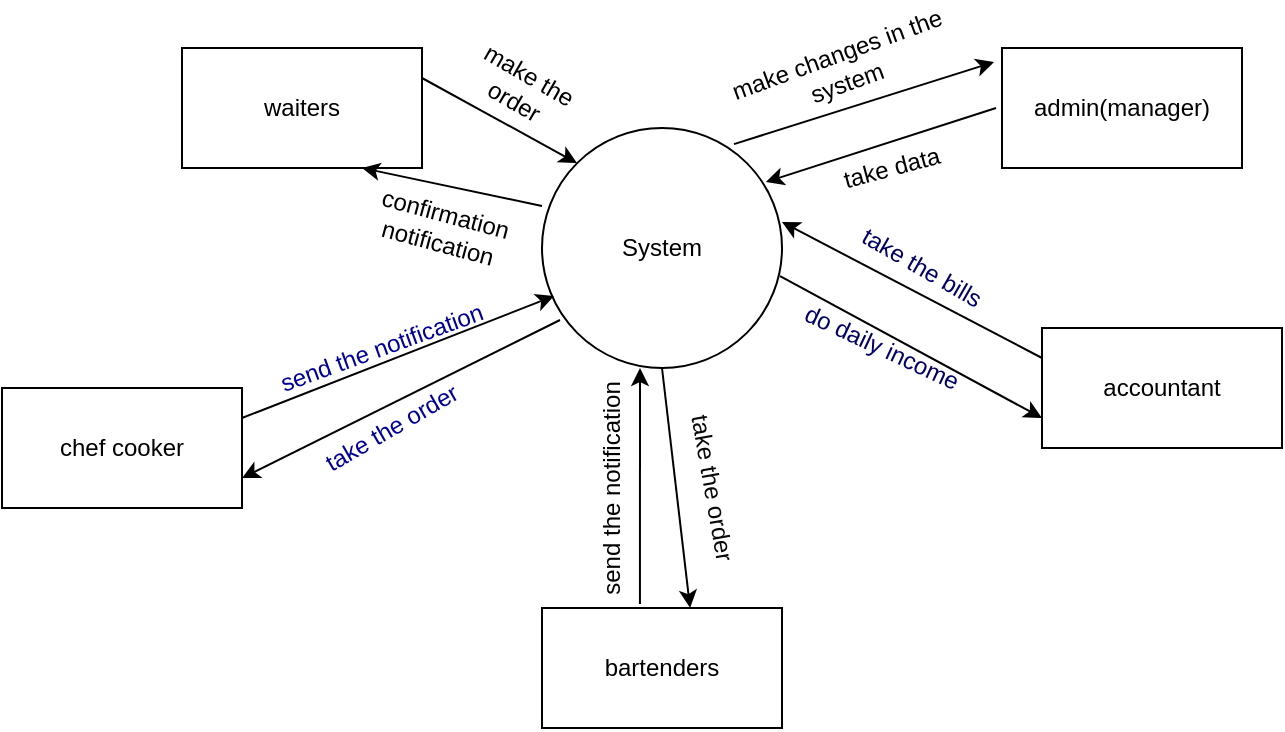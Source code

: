 <mxfile version="10.6.7" type="github"><diagram id="EfsroByWjG-2g5h33STF" name="Page-1"><mxGraphModel dx="840" dy="435" grid="1" gridSize="10" guides="1" tooltips="1" connect="1" arrows="1" fold="1" page="1" pageScale="1" pageWidth="850" pageHeight="1100" math="0" shadow="0"><root><mxCell id="0"/><mxCell id="1" parent="0"/><mxCell id="fO98neRXVyhaWzk-xmYU-1" value="waiters" style="rounded=0;whiteSpace=wrap;html=1;" vertex="1" parent="1"><mxGeometry x="140" y="70" width="120" height="60" as="geometry"/></mxCell><mxCell id="fO98neRXVyhaWzk-xmYU-2" value="chef cooker" style="rounded=0;whiteSpace=wrap;html=1;" vertex="1" parent="1"><mxGeometry x="50" y="240" width="120" height="60" as="geometry"/></mxCell><mxCell id="fO98neRXVyhaWzk-xmYU-3" value="admin(manager)" style="rounded=0;whiteSpace=wrap;html=1;" vertex="1" parent="1"><mxGeometry x="550" y="70" width="120" height="60" as="geometry"/></mxCell><mxCell id="fO98neRXVyhaWzk-xmYU-4" value="accountant" style="rounded=0;whiteSpace=wrap;html=1;" vertex="1" parent="1"><mxGeometry x="570" y="210" width="120" height="60" as="geometry"/></mxCell><mxCell id="fO98neRXVyhaWzk-xmYU-5" value="bartenders" style="rounded=0;whiteSpace=wrap;html=1;" vertex="1" parent="1"><mxGeometry x="320" y="350" width="120" height="60" as="geometry"/></mxCell><mxCell id="fO98neRXVyhaWzk-xmYU-6" value="System" style="ellipse;whiteSpace=wrap;html=1;aspect=fixed;" vertex="1" parent="1"><mxGeometry x="320" y="110" width="120" height="120" as="geometry"/></mxCell><mxCell id="fO98neRXVyhaWzk-xmYU-7" value="" style="endArrow=classic;html=1;entryX=0;entryY=0;entryDx=0;entryDy=0;exitX=1;exitY=0.25;exitDx=0;exitDy=0;" edge="1" parent="1" source="fO98neRXVyhaWzk-xmYU-1" target="fO98neRXVyhaWzk-xmYU-6"><mxGeometry width="50" height="50" relative="1" as="geometry"><mxPoint x="260" y="130" as="sourcePoint"/><mxPoint x="310" y="80" as="targetPoint"/></mxGeometry></mxCell><mxCell id="fO98neRXVyhaWzk-xmYU-8" value="" style="endArrow=classic;html=1;exitX=0;exitY=0.325;exitDx=0;exitDy=0;exitPerimeter=0;entryX=0.75;entryY=1;entryDx=0;entryDy=0;" edge="1" parent="1" source="fO98neRXVyhaWzk-xmYU-6" target="fO98neRXVyhaWzk-xmYU-1"><mxGeometry width="50" height="50" relative="1" as="geometry"><mxPoint x="290" y="200" as="sourcePoint"/><mxPoint x="250" y="150" as="targetPoint"/><Array as="points"/></mxGeometry></mxCell><mxCell id="fO98neRXVyhaWzk-xmYU-9" value="make the order" style="text;html=1;strokeColor=none;fillColor=none;align=center;verticalAlign=middle;whiteSpace=wrap;rounded=0;rotation=30;" vertex="1" parent="1"><mxGeometry x="270" y="80" width="80" height="20" as="geometry"/></mxCell><mxCell id="fO98neRXVyhaWzk-xmYU-13" value="confirmation notification" style="text;html=1;strokeColor=none;fillColor=none;align=center;verticalAlign=middle;whiteSpace=wrap;rounded=0;rotation=15;" vertex="1" parent="1"><mxGeometry x="250" y="150" width="40" height="20" as="geometry"/></mxCell><mxCell id="fO98neRXVyhaWzk-xmYU-16" value="" style="endArrow=classic;html=1;entryX=0.05;entryY=0.7;entryDx=0;entryDy=0;entryPerimeter=0;exitX=1;exitY=0.25;exitDx=0;exitDy=0;" edge="1" parent="1" source="fO98neRXVyhaWzk-xmYU-2" target="fO98neRXVyhaWzk-xmYU-6"><mxGeometry width="50" height="50" relative="1" as="geometry"><mxPoint x="170" y="280" as="sourcePoint"/><mxPoint x="220" y="230" as="targetPoint"/></mxGeometry></mxCell><mxCell id="fO98neRXVyhaWzk-xmYU-17" value="" style="endArrow=classic;html=1;exitX=0.075;exitY=0.8;exitDx=0;exitDy=0;exitPerimeter=0;entryX=1;entryY=0.75;entryDx=0;entryDy=0;" edge="1" parent="1" source="fO98neRXVyhaWzk-xmYU-6" target="fO98neRXVyhaWzk-xmYU-2"><mxGeometry width="50" height="50" relative="1" as="geometry"><mxPoint x="160" y="320" as="sourcePoint"/><mxPoint x="210" y="270" as="targetPoint"/></mxGeometry></mxCell><mxCell id="fO98neRXVyhaWzk-xmYU-18" value="&lt;font color=&quot;#000099&quot;&gt;send the notification&lt;/font&gt;" style="text;html=1;strokeColor=none;fillColor=none;align=center;verticalAlign=middle;whiteSpace=wrap;rounded=0;rotation=-20;" vertex="1" parent="1"><mxGeometry x="185" y="210" width="110" height="20" as="geometry"/></mxCell><mxCell id="fO98neRXVyhaWzk-xmYU-19" value="&lt;font color=&quot;#000099&quot;&gt;take the order&lt;/font&gt;" style="text;html=1;strokeColor=none;fillColor=none;align=center;verticalAlign=middle;whiteSpace=wrap;rounded=0;rotation=-30;" vertex="1" parent="1"><mxGeometry x="200" y="250" width="90" height="20" as="geometry"/></mxCell><mxCell id="fO98neRXVyhaWzk-xmYU-25" value="" style="endArrow=classic;html=1;exitX=0.408;exitY=-0.033;exitDx=0;exitDy=0;exitPerimeter=0;" edge="1" parent="1" source="fO98neRXVyhaWzk-xmYU-5"><mxGeometry width="50" height="50" relative="1" as="geometry"><mxPoint x="369" y="340" as="sourcePoint"/><mxPoint x="369" y="230" as="targetPoint"/></mxGeometry></mxCell><mxCell id="fO98neRXVyhaWzk-xmYU-26" value="" style="endArrow=classic;html=1;exitX=0.5;exitY=1;exitDx=0;exitDy=0;entryX=0.617;entryY=0;entryDx=0;entryDy=0;entryPerimeter=0;" edge="1" parent="1" source="fO98neRXVyhaWzk-xmYU-6" target="fO98neRXVyhaWzk-xmYU-5"><mxGeometry width="50" height="50" relative="1" as="geometry"><mxPoint x="350" y="390" as="sourcePoint"/><mxPoint x="390" y="340" as="targetPoint"/></mxGeometry></mxCell><mxCell id="fO98neRXVyhaWzk-xmYU-27" value="send the notification" style="text;html=1;strokeColor=none;fillColor=none;align=center;verticalAlign=middle;whiteSpace=wrap;rounded=0;rotation=-90;" vertex="1" parent="1"><mxGeometry x="295" y="280" width="120" height="20" as="geometry"/></mxCell><mxCell id="fO98neRXVyhaWzk-xmYU-28" value="&lt;font color=&quot;#080808&quot;&gt;take the order&lt;/font&gt;" style="text;html=1;strokeColor=none;fillColor=none;align=center;verticalAlign=middle;whiteSpace=wrap;rounded=0;rotation=80;" vertex="1" parent="1"><mxGeometry x="360" y="280" width="90" height="20" as="geometry"/></mxCell><mxCell id="fO98neRXVyhaWzk-xmYU-29" value="" style="endArrow=classic;html=1;exitX=0;exitY=0.25;exitDx=0;exitDy=0;" edge="1" parent="1" source="fO98neRXVyhaWzk-xmYU-4"><mxGeometry width="50" height="50" relative="1" as="geometry"><mxPoint x="510" y="260" as="sourcePoint"/><mxPoint x="440" y="157" as="targetPoint"/></mxGeometry></mxCell><mxCell id="fO98neRXVyhaWzk-xmYU-30" value="" style="endArrow=classic;html=1;exitX=0.992;exitY=0.617;exitDx=0;exitDy=0;exitPerimeter=0;entryX=0;entryY=0.75;entryDx=0;entryDy=0;" edge="1" parent="1" source="fO98neRXVyhaWzk-xmYU-6" target="fO98neRXVyhaWzk-xmYU-4"><mxGeometry width="50" height="50" relative="1" as="geometry"><mxPoint x="500" y="255" as="sourcePoint"/><mxPoint x="560" y="205" as="targetPoint"/></mxGeometry></mxCell><mxCell id="fO98neRXVyhaWzk-xmYU-31" value="&lt;font color=&quot;#000066&quot;&gt;take the bills&lt;/font&gt;" style="text;html=1;strokeColor=none;fillColor=none;align=center;verticalAlign=middle;whiteSpace=wrap;rounded=0;rotation=30;" vertex="1" parent="1"><mxGeometry x="470" y="170" width="80" height="20" as="geometry"/></mxCell><mxCell id="fO98neRXVyhaWzk-xmYU-32" value="&lt;font color=&quot;#000066&quot;&gt;do daily income&lt;/font&gt;" style="text;html=1;strokeColor=none;fillColor=none;align=center;verticalAlign=middle;whiteSpace=wrap;rounded=0;rotation=25;" vertex="1" parent="1"><mxGeometry x="440" y="210" width="100" height="20" as="geometry"/></mxCell><mxCell id="fO98neRXVyhaWzk-xmYU-33" value="" style="endArrow=classic;html=1;entryX=-0.033;entryY=0.117;entryDx=0;entryDy=0;entryPerimeter=0;exitX=0.8;exitY=0.067;exitDx=0;exitDy=0;exitPerimeter=0;" edge="1" parent="1" source="fO98neRXVyhaWzk-xmYU-6" target="fO98neRXVyhaWzk-xmYU-3"><mxGeometry width="50" height="50" relative="1" as="geometry"><mxPoint x="415" y="125" as="sourcePoint"/><mxPoint x="465" y="75" as="targetPoint"/></mxGeometry></mxCell><mxCell id="fO98neRXVyhaWzk-xmYU-34" value="" style="endArrow=classic;html=1;entryX=0.933;entryY=0.225;entryDx=0;entryDy=0;entryPerimeter=0;" edge="1" parent="1" target="fO98neRXVyhaWzk-xmYU-6"><mxGeometry width="50" height="50" relative="1" as="geometry"><mxPoint x="547" y="100" as="sourcePoint"/><mxPoint x="560" y="105" as="targetPoint"/></mxGeometry></mxCell><mxCell id="fO98neRXVyhaWzk-xmYU-35" value="make changes in the system" style="text;html=1;strokeColor=none;fillColor=none;align=center;verticalAlign=middle;whiteSpace=wrap;rounded=0;rotation=-20;" vertex="1" parent="1"><mxGeometry x="410" y="70" width="120" height="20" as="geometry"/></mxCell><mxCell id="fO98neRXVyhaWzk-xmYU-36" value="take data" style="text;html=1;strokeColor=none;fillColor=none;align=center;verticalAlign=middle;whiteSpace=wrap;rounded=0;rotation=-15;" vertex="1" parent="1"><mxGeometry x="460" y="120" width="70" height="20" as="geometry"/></mxCell></root></mxGraphModel></diagram></mxfile>